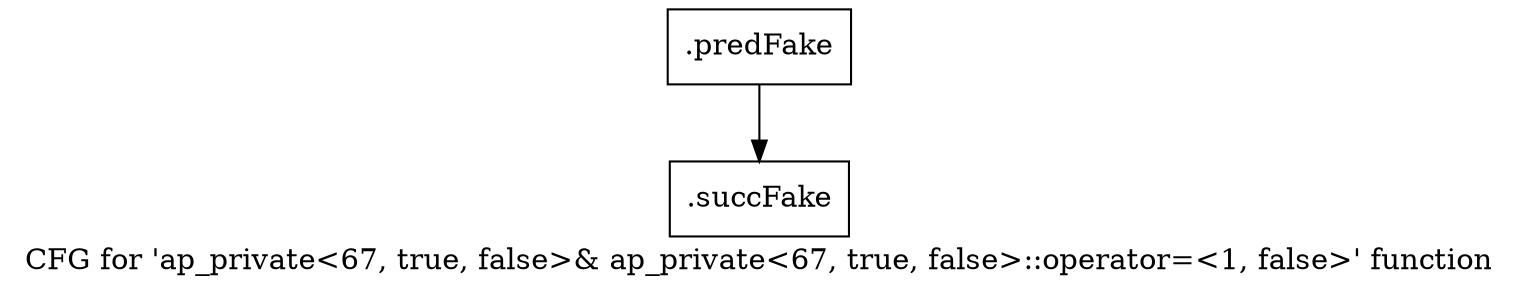 digraph "CFG for 'ap_private\<67, true, false\>& ap_private\<67, true, false\>::operator=\<1, false\>' function" {
	label="CFG for 'ap_private\<67, true, false\>& ap_private\<67, true, false\>::operator=\<1, false\>' function";

	Node0x5f348a0 [shape=record,filename="",linenumber="",label="{.predFake}"];
	Node0x5f348a0 -> Node0x62fdbf0[ callList="" memoryops="" filename="/mnt/xilinx/Vitis_HLS/2021.2/include/etc/ap_private.h" execusionnum="1"];
	Node0x62fdbf0 [shape=record,filename="/mnt/xilinx/Vitis_HLS/2021.2/include/etc/ap_private.h",linenumber="4744",label="{.succFake}"];
}
